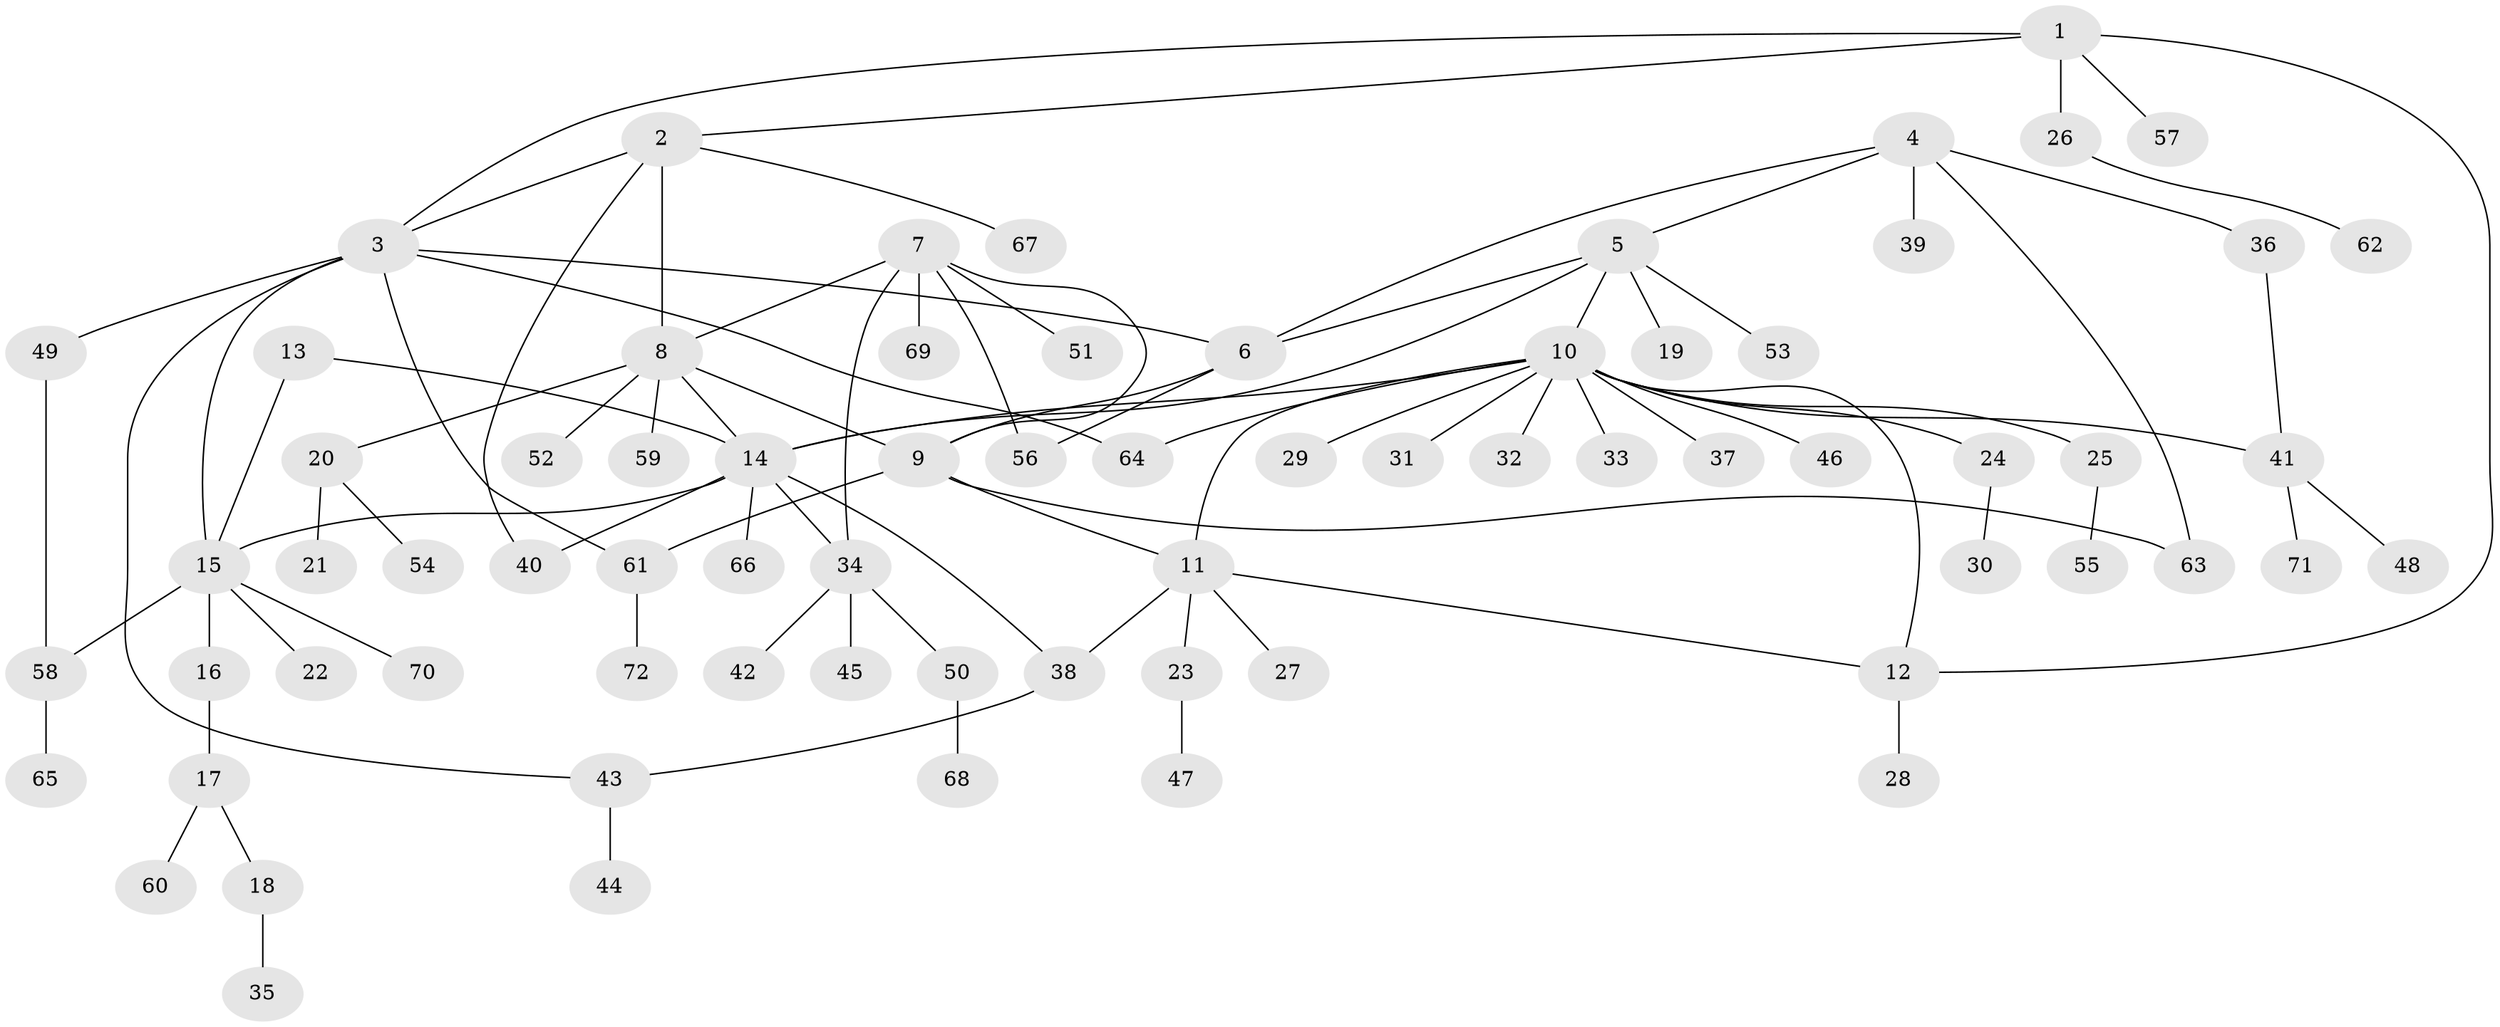 // Generated by graph-tools (version 1.1) at 2025/54/03/09/25 04:54:20]
// undirected, 72 vertices, 92 edges
graph export_dot {
graph [start="1"]
  node [color=gray90,style=filled];
  1;
  2;
  3;
  4;
  5;
  6;
  7;
  8;
  9;
  10;
  11;
  12;
  13;
  14;
  15;
  16;
  17;
  18;
  19;
  20;
  21;
  22;
  23;
  24;
  25;
  26;
  27;
  28;
  29;
  30;
  31;
  32;
  33;
  34;
  35;
  36;
  37;
  38;
  39;
  40;
  41;
  42;
  43;
  44;
  45;
  46;
  47;
  48;
  49;
  50;
  51;
  52;
  53;
  54;
  55;
  56;
  57;
  58;
  59;
  60;
  61;
  62;
  63;
  64;
  65;
  66;
  67;
  68;
  69;
  70;
  71;
  72;
  1 -- 2;
  1 -- 3;
  1 -- 12;
  1 -- 26;
  1 -- 57;
  2 -- 3;
  2 -- 8;
  2 -- 40;
  2 -- 67;
  3 -- 6;
  3 -- 15;
  3 -- 43;
  3 -- 49;
  3 -- 61;
  3 -- 64;
  4 -- 5;
  4 -- 6;
  4 -- 36;
  4 -- 39;
  4 -- 63;
  5 -- 6;
  5 -- 10;
  5 -- 14;
  5 -- 19;
  5 -- 53;
  6 -- 9;
  6 -- 56;
  7 -- 8;
  7 -- 9;
  7 -- 34;
  7 -- 51;
  7 -- 56;
  7 -- 69;
  8 -- 9;
  8 -- 14;
  8 -- 20;
  8 -- 52;
  8 -- 59;
  9 -- 11;
  9 -- 61;
  9 -- 63;
  10 -- 11;
  10 -- 12;
  10 -- 14;
  10 -- 24;
  10 -- 25;
  10 -- 29;
  10 -- 31;
  10 -- 32;
  10 -- 33;
  10 -- 37;
  10 -- 41;
  10 -- 46;
  10 -- 64;
  11 -- 12;
  11 -- 23;
  11 -- 27;
  11 -- 38;
  12 -- 28;
  13 -- 14;
  13 -- 15;
  14 -- 15;
  14 -- 34;
  14 -- 38;
  14 -- 40;
  14 -- 66;
  15 -- 16;
  15 -- 22;
  15 -- 58;
  15 -- 70;
  16 -- 17;
  17 -- 18;
  17 -- 60;
  18 -- 35;
  20 -- 21;
  20 -- 54;
  23 -- 47;
  24 -- 30;
  25 -- 55;
  26 -- 62;
  34 -- 42;
  34 -- 45;
  34 -- 50;
  36 -- 41;
  38 -- 43;
  41 -- 48;
  41 -- 71;
  43 -- 44;
  49 -- 58;
  50 -- 68;
  58 -- 65;
  61 -- 72;
}
